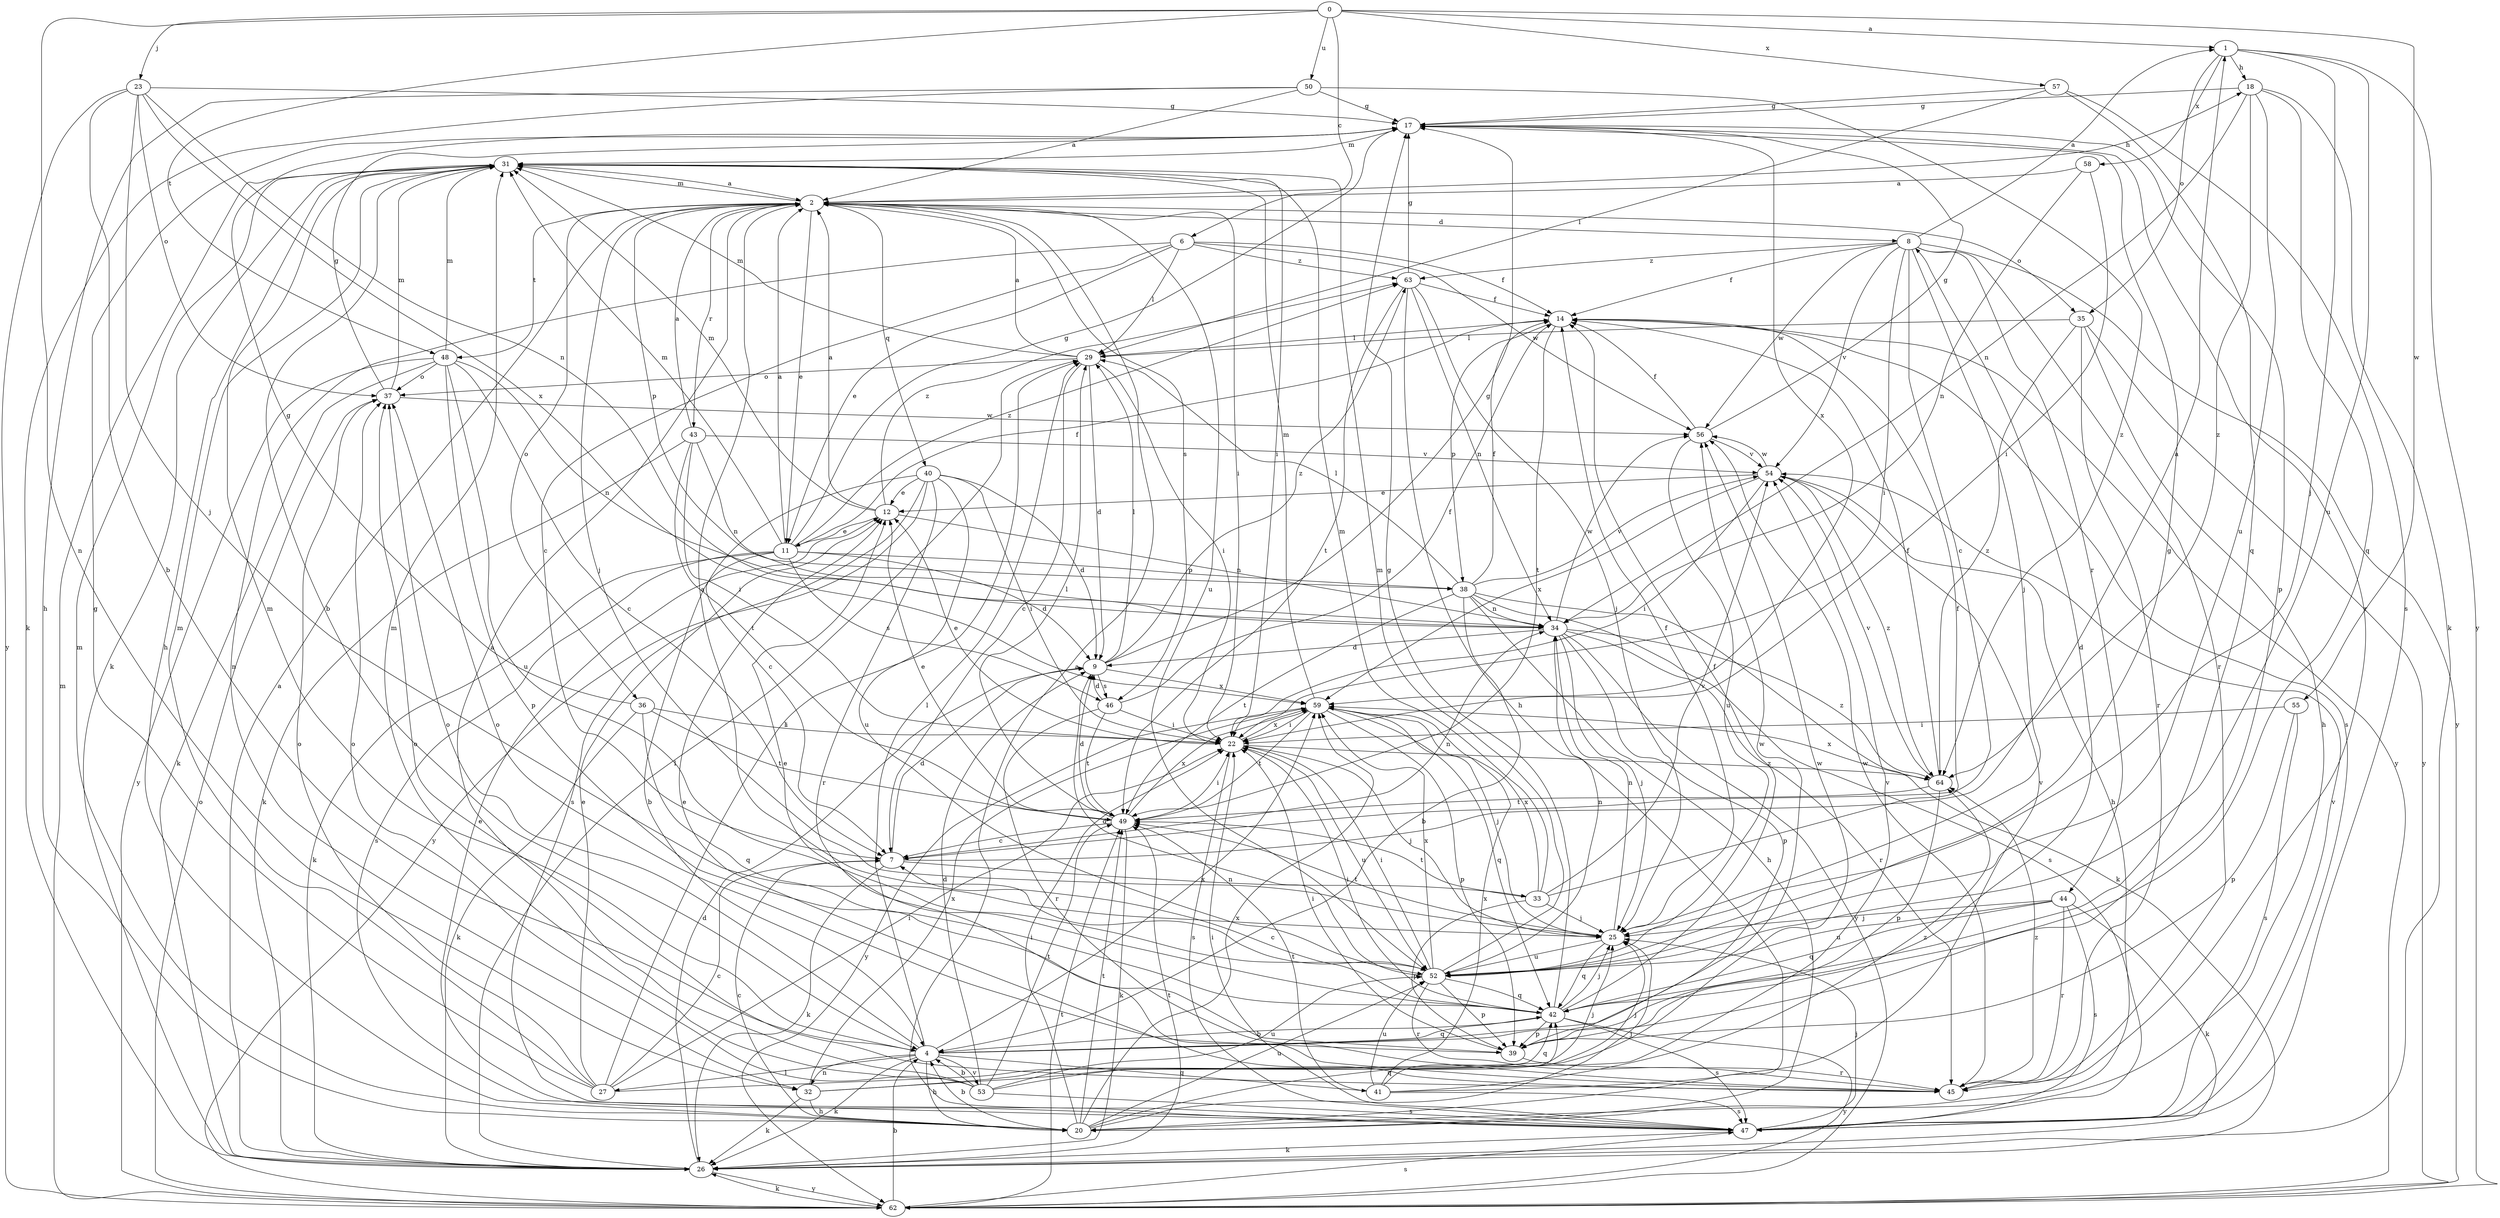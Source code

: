 strict digraph  {
0;
1;
2;
4;
6;
7;
8;
9;
11;
12;
14;
17;
18;
20;
22;
23;
25;
26;
27;
29;
31;
32;
33;
34;
35;
36;
37;
38;
39;
40;
41;
42;
43;
44;
45;
46;
47;
48;
49;
50;
52;
53;
54;
55;
56;
57;
58;
59;
62;
63;
64;
0 -> 1  [label=a];
0 -> 6  [label=c];
0 -> 23  [label=j];
0 -> 32  [label=n];
0 -> 48  [label=t];
0 -> 50  [label=u];
0 -> 55  [label=w];
0 -> 57  [label=x];
1 -> 18  [label=h];
1 -> 25  [label=j];
1 -> 35  [label=o];
1 -> 52  [label=u];
1 -> 58  [label=x];
1 -> 62  [label=y];
2 -> 8  [label=d];
2 -> 11  [label=e];
2 -> 18  [label=h];
2 -> 22  [label=i];
2 -> 25  [label=j];
2 -> 31  [label=m];
2 -> 35  [label=o];
2 -> 36  [label=o];
2 -> 38  [label=p];
2 -> 40  [label=q];
2 -> 43  [label=r];
2 -> 46  [label=s];
2 -> 48  [label=t];
2 -> 52  [label=u];
4 -> 8  [label=d];
4 -> 20  [label=h];
4 -> 26  [label=k];
4 -> 27  [label=l];
4 -> 29  [label=l];
4 -> 31  [label=m];
4 -> 32  [label=n];
4 -> 37  [label=o];
4 -> 41  [label=q];
4 -> 42  [label=q];
4 -> 53  [label=v];
4 -> 56  [label=w];
4 -> 59  [label=x];
6 -> 7  [label=c];
6 -> 11  [label=e];
6 -> 14  [label=f];
6 -> 29  [label=l];
6 -> 32  [label=n];
6 -> 56  [label=w];
6 -> 63  [label=z];
7 -> 1  [label=a];
7 -> 9  [label=d];
7 -> 26  [label=k];
7 -> 33  [label=n];
7 -> 34  [label=n];
8 -> 1  [label=a];
8 -> 7  [label=c];
8 -> 14  [label=f];
8 -> 22  [label=i];
8 -> 25  [label=j];
8 -> 44  [label=r];
8 -> 45  [label=r];
8 -> 54  [label=v];
8 -> 56  [label=w];
8 -> 62  [label=y];
8 -> 63  [label=z];
9 -> 17  [label=g];
9 -> 29  [label=l];
9 -> 46  [label=s];
9 -> 59  [label=x];
9 -> 63  [label=z];
11 -> 2  [label=a];
11 -> 4  [label=b];
11 -> 9  [label=d];
11 -> 14  [label=f];
11 -> 17  [label=g];
11 -> 26  [label=k];
11 -> 31  [label=m];
11 -> 38  [label=p];
11 -> 46  [label=s];
11 -> 47  [label=s];
11 -> 63  [label=z];
12 -> 2  [label=a];
12 -> 11  [label=e];
12 -> 31  [label=m];
12 -> 34  [label=n];
12 -> 63  [label=z];
14 -> 29  [label=l];
14 -> 38  [label=p];
14 -> 47  [label=s];
14 -> 49  [label=t];
14 -> 62  [label=y];
17 -> 31  [label=m];
17 -> 39  [label=p];
17 -> 45  [label=r];
17 -> 59  [label=x];
18 -> 17  [label=g];
18 -> 26  [label=k];
18 -> 34  [label=n];
18 -> 42  [label=q];
18 -> 52  [label=u];
18 -> 64  [label=z];
20 -> 4  [label=b];
20 -> 7  [label=c];
20 -> 22  [label=i];
20 -> 25  [label=j];
20 -> 31  [label=m];
20 -> 42  [label=q];
20 -> 49  [label=t];
20 -> 52  [label=u];
20 -> 59  [label=x];
22 -> 12  [label=e];
22 -> 25  [label=j];
22 -> 47  [label=s];
22 -> 52  [label=u];
22 -> 59  [label=x];
22 -> 64  [label=z];
23 -> 4  [label=b];
23 -> 17  [label=g];
23 -> 25  [label=j];
23 -> 34  [label=n];
23 -> 37  [label=o];
23 -> 59  [label=x];
23 -> 62  [label=y];
25 -> 14  [label=f];
25 -> 34  [label=n];
25 -> 42  [label=q];
25 -> 49  [label=t];
25 -> 52  [label=u];
26 -> 2  [label=a];
26 -> 9  [label=d];
26 -> 29  [label=l];
26 -> 49  [label=t];
26 -> 62  [label=y];
27 -> 7  [label=c];
27 -> 12  [label=e];
27 -> 17  [label=g];
27 -> 22  [label=i];
27 -> 25  [label=j];
27 -> 29  [label=l];
27 -> 31  [label=m];
27 -> 37  [label=o];
29 -> 2  [label=a];
29 -> 7  [label=c];
29 -> 9  [label=d];
29 -> 22  [label=i];
29 -> 31  [label=m];
29 -> 37  [label=o];
31 -> 2  [label=a];
31 -> 4  [label=b];
31 -> 20  [label=h];
31 -> 22  [label=i];
31 -> 26  [label=k];
32 -> 20  [label=h];
32 -> 26  [label=k];
32 -> 54  [label=v];
32 -> 56  [label=w];
32 -> 59  [label=x];
33 -> 14  [label=f];
33 -> 25  [label=j];
33 -> 31  [label=m];
33 -> 39  [label=p];
33 -> 49  [label=t];
33 -> 54  [label=v];
33 -> 59  [label=x];
34 -> 9  [label=d];
34 -> 25  [label=j];
34 -> 39  [label=p];
34 -> 45  [label=r];
34 -> 56  [label=w];
34 -> 62  [label=y];
34 -> 64  [label=z];
35 -> 20  [label=h];
35 -> 29  [label=l];
35 -> 45  [label=r];
35 -> 62  [label=y];
35 -> 64  [label=z];
36 -> 17  [label=g];
36 -> 22  [label=i];
36 -> 26  [label=k];
36 -> 42  [label=q];
36 -> 49  [label=t];
37 -> 17  [label=g];
37 -> 31  [label=m];
37 -> 56  [label=w];
38 -> 4  [label=b];
38 -> 14  [label=f];
38 -> 20  [label=h];
38 -> 26  [label=k];
38 -> 29  [label=l];
38 -> 34  [label=n];
38 -> 47  [label=s];
38 -> 49  [label=t];
38 -> 54  [label=v];
39 -> 22  [label=i];
39 -> 37  [label=o];
39 -> 45  [label=r];
40 -> 7  [label=c];
40 -> 9  [label=d];
40 -> 12  [label=e];
40 -> 22  [label=i];
40 -> 45  [label=r];
40 -> 47  [label=s];
40 -> 52  [label=u];
40 -> 62  [label=y];
41 -> 25  [label=j];
41 -> 47  [label=s];
41 -> 49  [label=t];
41 -> 52  [label=u];
41 -> 54  [label=v];
41 -> 59  [label=x];
41 -> 64  [label=z];
42 -> 4  [label=b];
42 -> 7  [label=c];
42 -> 12  [label=e];
42 -> 14  [label=f];
42 -> 17  [label=g];
42 -> 22  [label=i];
42 -> 25  [label=j];
42 -> 39  [label=p];
42 -> 47  [label=s];
42 -> 62  [label=y];
43 -> 2  [label=a];
43 -> 22  [label=i];
43 -> 26  [label=k];
43 -> 34  [label=n];
43 -> 49  [label=t];
43 -> 54  [label=v];
44 -> 25  [label=j];
44 -> 26  [label=k];
44 -> 42  [label=q];
44 -> 45  [label=r];
44 -> 47  [label=s];
44 -> 52  [label=u];
45 -> 12  [label=e];
45 -> 37  [label=o];
45 -> 56  [label=w];
45 -> 64  [label=z];
46 -> 9  [label=d];
46 -> 14  [label=f];
46 -> 22  [label=i];
46 -> 45  [label=r];
46 -> 49  [label=t];
47 -> 2  [label=a];
47 -> 12  [label=e];
47 -> 22  [label=i];
47 -> 25  [label=j];
47 -> 26  [label=k];
47 -> 54  [label=v];
48 -> 7  [label=c];
48 -> 26  [label=k];
48 -> 31  [label=m];
48 -> 34  [label=n];
48 -> 37  [label=o];
48 -> 39  [label=p];
48 -> 52  [label=u];
48 -> 62  [label=y];
49 -> 7  [label=c];
49 -> 9  [label=d];
49 -> 12  [label=e];
49 -> 22  [label=i];
49 -> 26  [label=k];
49 -> 29  [label=l];
49 -> 59  [label=x];
50 -> 2  [label=a];
50 -> 17  [label=g];
50 -> 20  [label=h];
50 -> 26  [label=k];
50 -> 64  [label=z];
52 -> 2  [label=a];
52 -> 9  [label=d];
52 -> 17  [label=g];
52 -> 22  [label=i];
52 -> 31  [label=m];
52 -> 34  [label=n];
52 -> 39  [label=p];
52 -> 42  [label=q];
52 -> 45  [label=r];
52 -> 59  [label=x];
53 -> 2  [label=a];
53 -> 4  [label=b];
53 -> 9  [label=d];
53 -> 31  [label=m];
53 -> 37  [label=o];
53 -> 42  [label=q];
53 -> 47  [label=s];
53 -> 49  [label=t];
53 -> 52  [label=u];
54 -> 12  [label=e];
54 -> 20  [label=h];
54 -> 22  [label=i];
54 -> 56  [label=w];
54 -> 59  [label=x];
54 -> 64  [label=z];
55 -> 22  [label=i];
55 -> 39  [label=p];
55 -> 47  [label=s];
56 -> 14  [label=f];
56 -> 17  [label=g];
56 -> 52  [label=u];
56 -> 54  [label=v];
57 -> 17  [label=g];
57 -> 29  [label=l];
57 -> 42  [label=q];
57 -> 47  [label=s];
58 -> 2  [label=a];
58 -> 22  [label=i];
58 -> 34  [label=n];
59 -> 22  [label=i];
59 -> 25  [label=j];
59 -> 31  [label=m];
59 -> 39  [label=p];
59 -> 42  [label=q];
59 -> 49  [label=t];
59 -> 62  [label=y];
62 -> 4  [label=b];
62 -> 26  [label=k];
62 -> 31  [label=m];
62 -> 37  [label=o];
62 -> 47  [label=s];
62 -> 49  [label=t];
63 -> 14  [label=f];
63 -> 17  [label=g];
63 -> 20  [label=h];
63 -> 25  [label=j];
63 -> 34  [label=n];
63 -> 49  [label=t];
64 -> 14  [label=f];
64 -> 39  [label=p];
64 -> 49  [label=t];
64 -> 54  [label=v];
64 -> 59  [label=x];
}
